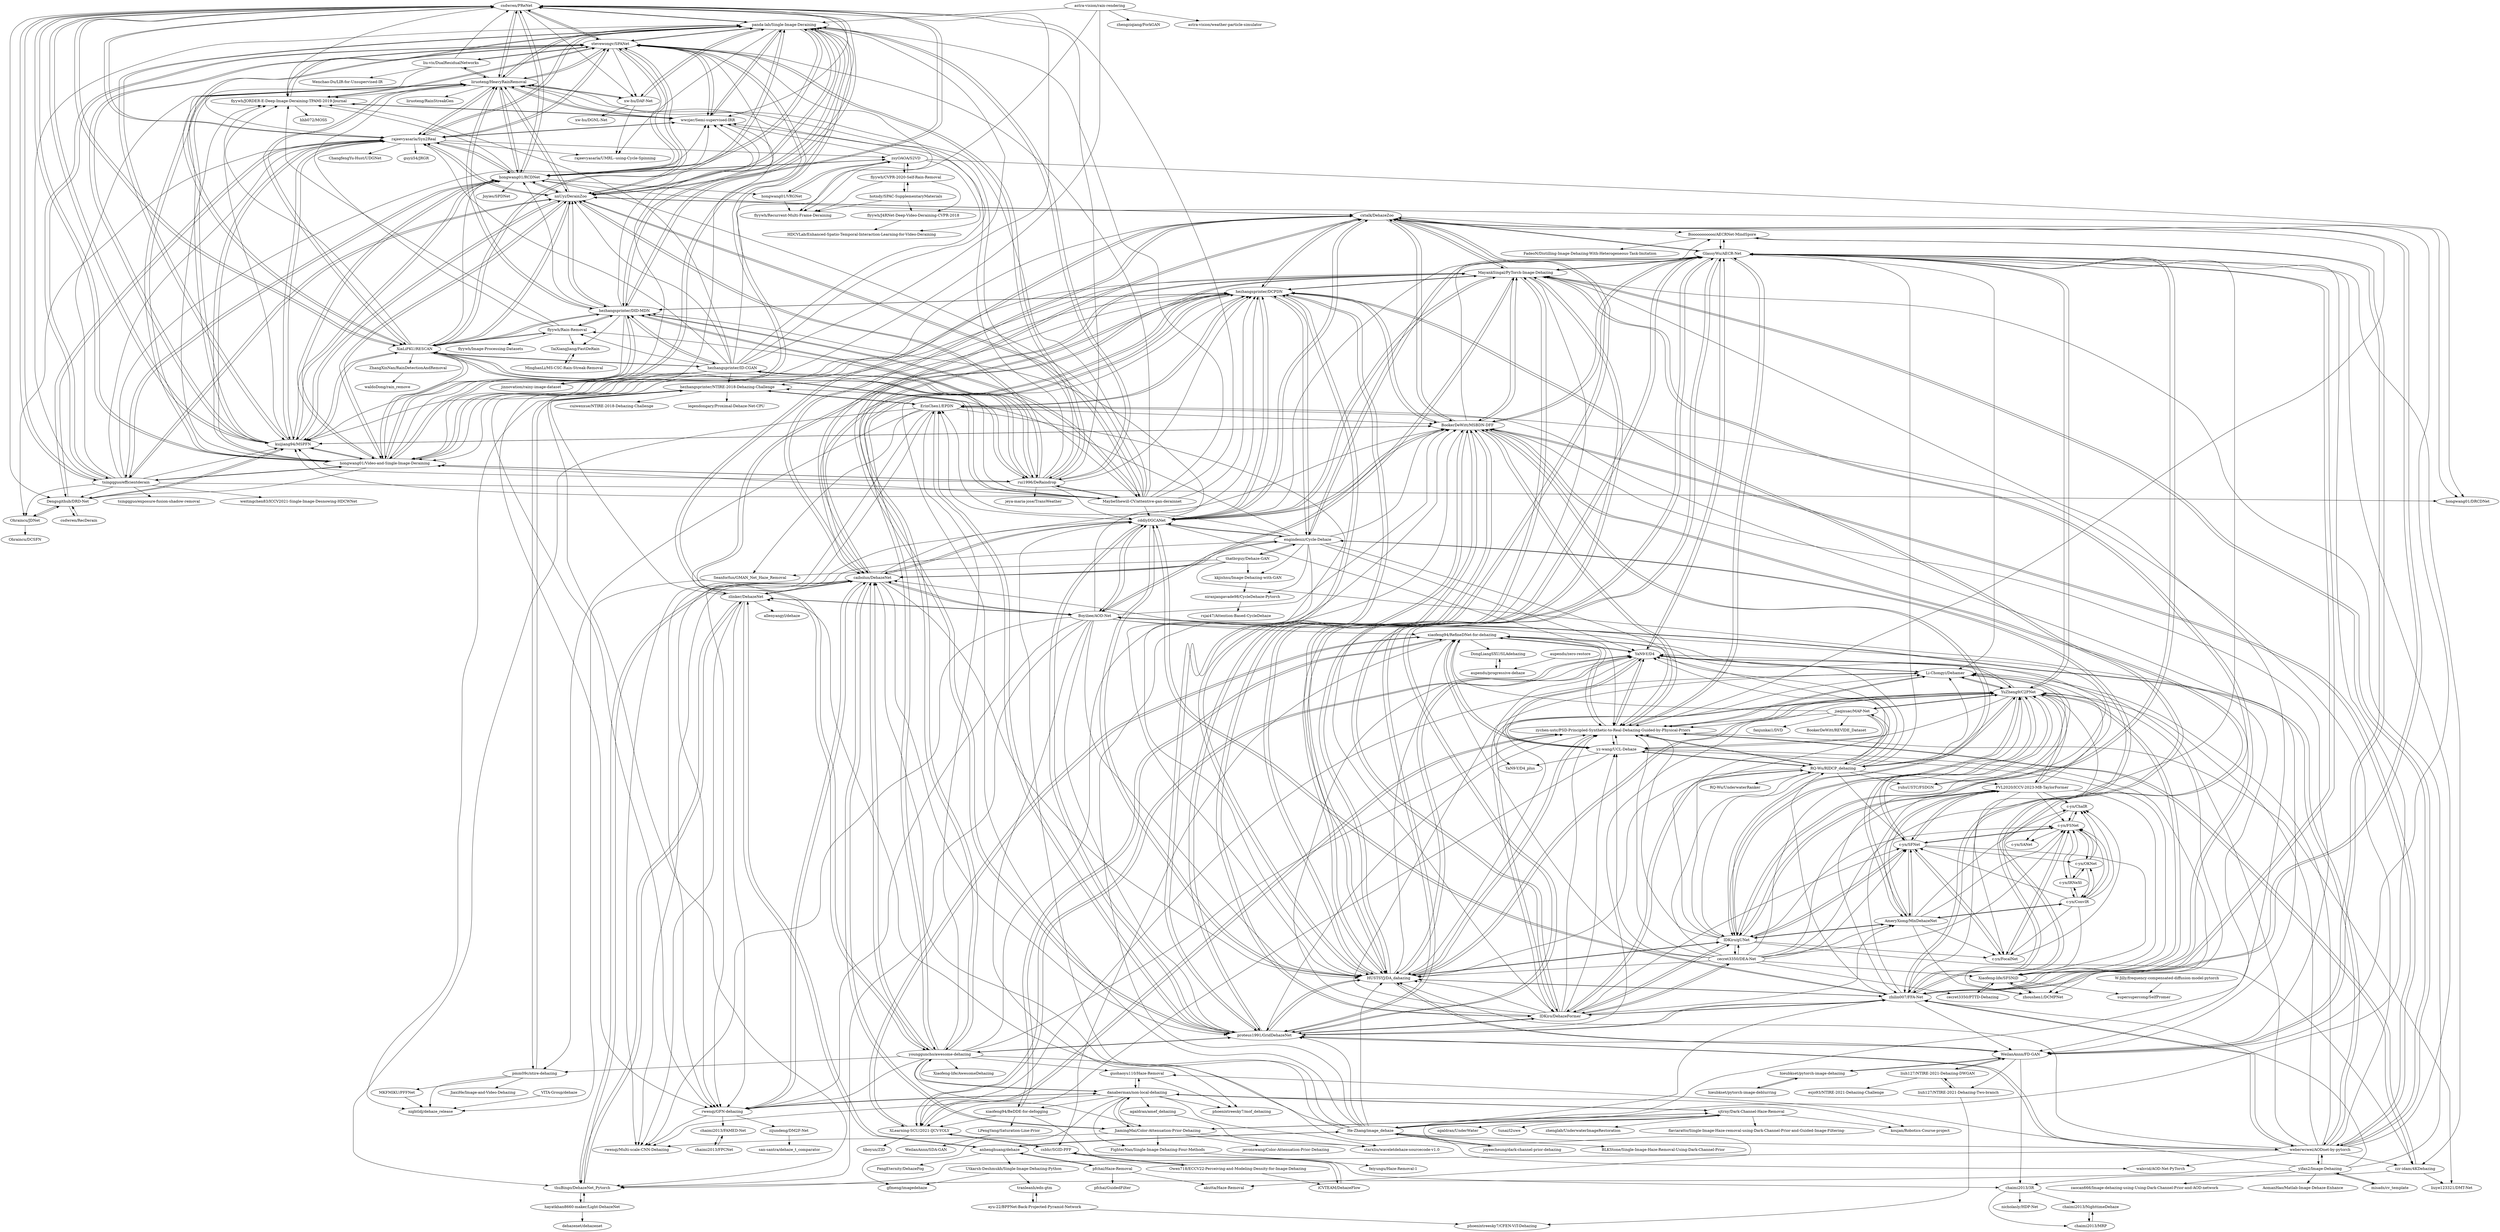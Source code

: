 digraph G {
"csdwren/PReNet" -> "panda-lab/Single-Image-Deraining"
"csdwren/PReNet" -> "stevewongv/SPANet"
"csdwren/PReNet" -> "XiaLiPKU/RESCAN"
"csdwren/PReNet" -> "nnUyi/DerainZoo"
"csdwren/PReNet" -> "hongwang01/Video-and-Single-Image-Deraining"
"csdwren/PReNet" -> "kuijiang94/MSPFN"
"csdwren/PReNet" -> "hongwang01/RCDNet"
"csdwren/PReNet" -> "rajeevyasarla/Syn2Real"
"csdwren/PReNet" -> "wwzjer/Semi-supervised-IRR"
"csdwren/PReNet" -> "liruoteng/HeavyRainRemoval"
"csdwren/PReNet" -> "hezhangsprinter/DID-MDN"
"csdwren/PReNet" -> "Dengsgithub/DRD-Net"
"csdwren/PReNet" -> "flyywh/JORDER-E-Deep-Image-Deraining-TPAMI-2019-Journal"
"csdwren/PReNet" -> "tsingqguo/efficientderain"
"csdwren/PReNet" -> "xw-hu/DAF-Net"
"rui1996/DeRaindrop" -> "MaybeShewill-CV/attentive-gan-derainnet"
"rui1996/DeRaindrop" -> "hezhangsprinter/DID-MDN"
"rui1996/DeRaindrop" -> "panda-lab/Single-Image-Deraining"
"rui1996/DeRaindrop" -> "stevewongv/SPANet"
"rui1996/DeRaindrop" -> "nnUyi/DerainZoo"
"rui1996/DeRaindrop" -> "hongwang01/Video-and-Single-Image-Deraining"
"rui1996/DeRaindrop" -> "liruoteng/HeavyRainRemoval"
"rui1996/DeRaindrop" -> "XiaLiPKU/RESCAN"
"rui1996/DeRaindrop" -> "csdwren/PReNet"
"rui1996/DeRaindrop" -> "hezhangsprinter/ID-CGAN"
"rui1996/DeRaindrop" -> "wwzjer/Semi-supervised-IRR"
"rui1996/DeRaindrop" -> "hezhangsprinter/DCPDN"
"rui1996/DeRaindrop" -> "jeya-maria-jose/TransWeather" ["e"=1]
"rui1996/DeRaindrop" -> "cddlyf/GCANet"
"rui1996/DeRaindrop" -> "kuijiang94/MSPFN"
"weberwcwei/AODnet-by-pytorch" -> "MayankSingal/PyTorch-Image-Dehazing"
"weberwcwei/AODnet-by-pytorch" -> "BookerDeWitt/MSBDN-DFF"
"weberwcwei/AODnet-by-pytorch" -> "proteus1991/GridDehazeNet"
"weberwcwei/AODnet-by-pytorch" -> "Boyiliee/AOD-Net"
"weberwcwei/AODnet-by-pytorch" -> "zhilin007/FFA-Net"
"weberwcwei/AODnet-by-pytorch" -> "walsvid/AOD-Net-PyTorch"
"weberwcwei/AODnet-by-pytorch" -> "zzr-idam/4KDehazing"
"weberwcwei/AODnet-by-pytorch" -> "GlassyWu/AECR-Net"
"weberwcwei/AODnet-by-pytorch" -> "Li-Chongyi/Dehamer"
"weberwcwei/AODnet-by-pytorch" -> "yifan2/Image-Dehazing"
"weberwcwei/AODnet-by-pytorch" -> "YaN9-Y/D4"
"weberwcwei/AODnet-by-pytorch" -> "thuBingo/DehazeNet_Pytorch"
"weberwcwei/AODnet-by-pytorch" -> "HUSTSYJ/DA_dahazing"
"weberwcwei/AODnet-by-pytorch" -> "ErinChen1/EPDN"
"weberwcwei/AODnet-by-pytorch" -> "YuZheng9/C2PNet"
"XiaLiPKU/RESCAN" -> "hezhangsprinter/DID-MDN"
"XiaLiPKU/RESCAN" -> "csdwren/PReNet"
"XiaLiPKU/RESCAN" -> "stevewongv/SPANet"
"XiaLiPKU/RESCAN" -> "nnUyi/DerainZoo"
"XiaLiPKU/RESCAN" -> "panda-lab/Single-Image-Deraining"
"XiaLiPKU/RESCAN" -> "kuijiang94/MSPFN"
"XiaLiPKU/RESCAN" -> "hongwang01/Video-and-Single-Image-Deraining"
"XiaLiPKU/RESCAN" -> "liruoteng/HeavyRainRemoval"
"XiaLiPKU/RESCAN" -> "flyywh/Rain-Removal"
"XiaLiPKU/RESCAN" -> "rui1996/DeRaindrop"
"XiaLiPKU/RESCAN" -> "hezhangsprinter/ID-CGAN"
"XiaLiPKU/RESCAN" -> "hongwang01/RCDNet"
"XiaLiPKU/RESCAN" -> "ZhangXinNan/RainDetectionAndRemoval"
"XiaLiPKU/RESCAN" -> "flyywh/JORDER-E-Deep-Image-Deraining-TPAMI-2019-Journal"
"XiaLiPKU/RESCAN" -> "MaybeShewill-CV/attentive-gan-derainnet"
"sjtrny/Dark-Channel-Haze-Removal" -> "danaberman/non-local-dehazing"
"sjtrny/Dark-Channel-Haze-Removal" -> "He-Zhang/image_dehaze"
"sjtrny/Dark-Channel-Haze-Removal" -> "JiamingMai/Color-Attenuation-Prior-Dehazing"
"sjtrny/Dark-Channel-Haze-Removal" -> "zhenglab/UnderwaterImageRestoration" ["e"=1]
"sjtrny/Dark-Channel-Haze-Removal" -> "flaviaratto/Single-Image-Haze-removal-using-Dark-Channel-Prior-and-Guided-Image-Filtering-"
"sjtrny/Dark-Channel-Haze-Removal" -> "akutta/Haze-Removal"
"sjtrny/Dark-Channel-Haze-Removal" -> "agaldran/UnderWater" ["e"=1]
"sjtrny/Dark-Channel-Haze-Removal" -> "koujan/Robotics-Course-project"
"sjtrny/Dark-Channel-Haze-Removal" -> "tunai/l2uwe" ["e"=1]
"MayankSingal/PyTorch-Image-Dehazing" -> "Boyiliee/AOD-Net"
"MayankSingal/PyTorch-Image-Dehazing" -> "weberwcwei/AODnet-by-pytorch"
"MayankSingal/PyTorch-Image-Dehazing" -> "zhilin007/FFA-Net"
"MayankSingal/PyTorch-Image-Dehazing" -> "proteus1991/GridDehazeNet"
"MayankSingal/PyTorch-Image-Dehazing" -> "cddlyf/GCANet"
"MayankSingal/PyTorch-Image-Dehazing" -> "hezhangsprinter/DCPDN"
"MayankSingal/PyTorch-Image-Dehazing" -> "BookerDeWitt/MSBDN-DFF"
"MayankSingal/PyTorch-Image-Dehazing" -> "cxtalk/DehazeZoo"
"MayankSingal/PyTorch-Image-Dehazing" -> "HUSTSYJ/DA_dahazing"
"MayankSingal/PyTorch-Image-Dehazing" -> "GlassyWu/AECR-Net"
"MayankSingal/PyTorch-Image-Dehazing" -> "caibolun/DehazeNet"
"MayankSingal/PyTorch-Image-Dehazing" -> "youngguncho/awesome-dehazing"
"MayankSingal/PyTorch-Image-Dehazing" -> "rwenqi/GFN-dehazing"
"MayankSingal/PyTorch-Image-Dehazing" -> "thuBingo/DehazeNet_Pytorch"
"MayankSingal/PyTorch-Image-Dehazing" -> "IDKiro/DehazeFormer"
"Boyiliee/AOD-Net" -> "MayankSingal/PyTorch-Image-Dehazing"
"Boyiliee/AOD-Net" -> "weberwcwei/AODnet-by-pytorch"
"Boyiliee/AOD-Net" -> "caibolun/DehazeNet"
"Boyiliee/AOD-Net" -> "BookerDeWitt/MSBDN-DFF"
"Boyiliee/AOD-Net" -> "cddlyf/GCANet"
"Boyiliee/AOD-Net" -> "walsvid/AOD-Net-PyTorch"
"Boyiliee/AOD-Net" -> "proteus1991/GridDehazeNet"
"Boyiliee/AOD-Net" -> "thuBingo/DehazeNet_Pytorch"
"Boyiliee/AOD-Net" -> "zlinker/DehazeNet"
"Boyiliee/AOD-Net" -> "hezhangsprinter/DCPDN"
"Boyiliee/AOD-Net" -> "rwenqi/GFN-dehazing"
"Boyiliee/AOD-Net" -> "zhilin007/FFA-Net"
"Boyiliee/AOD-Net" -> "rwenqi/Multi-scale-CNN-Dehazing"
"Boyiliee/AOD-Net" -> "xiaofeng94/RefineDNet-for-dehazing"
"Boyiliee/AOD-Net" -> "HUSTSYJ/DA_dahazing"
"youngguncho/awesome-dehazing" -> "cxtalk/DehazeZoo"
"youngguncho/awesome-dehazing" -> "proteus1991/GridDehazeNet"
"youngguncho/awesome-dehazing" -> "hezhangsprinter/DCPDN"
"youngguncho/awesome-dehazing" -> "danaberman/non-local-dehazing"
"youngguncho/awesome-dehazing" -> "BookerDeWitt/MSBDN-DFF"
"youngguncho/awesome-dehazing" -> "MayankSingal/PyTorch-Image-Dehazing"
"youngguncho/awesome-dehazing" -> "guohaoyu110/Haze-Removal"
"youngguncho/awesome-dehazing" -> "JiamingMai/Color-Attenuation-Prior-Dehazing"
"youngguncho/awesome-dehazing" -> "caibolun/DehazeNet"
"youngguncho/awesome-dehazing" -> "zychen-ustc/PSD-Principled-Synthetic-to-Real-Dehazing-Guided-by-Physical-Priors"
"youngguncho/awesome-dehazing" -> "pmm09c/ntire-dehazing"
"youngguncho/awesome-dehazing" -> "phoenixtreesky7/mof_dehazing"
"youngguncho/awesome-dehazing" -> "ErinChen1/EPDN"
"youngguncho/awesome-dehazing" -> "Xiaofeng-life/AwesomeDehazing" ["e"=1]
"youngguncho/awesome-dehazing" -> "rwenqi/GFN-dehazing"
"pmm09c/ntire-dehazing" -> "nightldj/dehaze_release"
"pmm09c/ntire-dehazing" -> "MKFMIKU/PFFNet"
"pmm09c/ntire-dehazing" -> "hezhangsprinter/NTIRE-2018-Dehazing-Challenge"
"pmm09c/ntire-dehazing" -> "JiaxiHe/Image-and-Video-Dehazing"
"engindeniz/Cycle-Dehaze" -> "hezhangsprinter/DCPDN"
"engindeniz/Cycle-Dehaze" -> "hezhangsprinter/NTIRE-2018-Dehazing-Challenge"
"engindeniz/Cycle-Dehaze" -> "GlassyWu/AECR-Net"
"engindeniz/Cycle-Dehaze" -> "HUSTSYJ/DA_dahazing"
"engindeniz/Cycle-Dehaze" -> "niranjangavade98/CycleDehaze-Pytorch"
"engindeniz/Cycle-Dehaze" -> "BookerDeWitt/MSBDN-DFF"
"engindeniz/Cycle-Dehaze" -> "YaN9-Y/D4"
"engindeniz/Cycle-Dehaze" -> "zychen-ustc/PSD-Principled-Synthetic-to-Real-Dehazing-Guided-by-Physical-Priors"
"engindeniz/Cycle-Dehaze" -> "thatbrguy/Dehaze-GAN"
"engindeniz/Cycle-Dehaze" -> "ErinChen1/EPDN"
"engindeniz/Cycle-Dehaze" -> "cddlyf/GCANet"
"engindeniz/Cycle-Dehaze" -> "kkjishnu/Image-Dehazing-with-GAN"
"engindeniz/Cycle-Dehaze" -> "caibolun/DehazeNet"
"engindeniz/Cycle-Dehaze" -> "zhilin007/FFA-Net"
"engindeniz/Cycle-Dehaze" -> "rwenqi/GFN-dehazing"
"nnUyi/DerainZoo" -> "hongwang01/Video-and-Single-Image-Deraining"
"nnUyi/DerainZoo" -> "panda-lab/Single-Image-Deraining"
"nnUyi/DerainZoo" -> "csdwren/PReNet"
"nnUyi/DerainZoo" -> "cxtalk/DehazeZoo"
"nnUyi/DerainZoo" -> "kuijiang94/MSPFN"
"nnUyi/DerainZoo" -> "stevewongv/SPANet"
"nnUyi/DerainZoo" -> "hezhangsprinter/DID-MDN"
"nnUyi/DerainZoo" -> "XiaLiPKU/RESCAN"
"nnUyi/DerainZoo" -> "liruoteng/HeavyRainRemoval"
"nnUyi/DerainZoo" -> "hongwang01/RCDNet"
"nnUyi/DerainZoo" -> "rui1996/DeRaindrop"
"nnUyi/DerainZoo" -> "tsingqguo/efficientderain"
"nnUyi/DerainZoo" -> "rajeevyasarla/Syn2Real"
"nnUyi/DerainZoo" -> "MaybeShewill-CV/attentive-gan-derainnet"
"nnUyi/DerainZoo" -> "wwzjer/Semi-supervised-IRR"
"proteus1991/GridDehazeNet" -> "BookerDeWitt/MSBDN-DFF"
"proteus1991/GridDehazeNet" -> "HUSTSYJ/DA_dahazing"
"proteus1991/GridDehazeNet" -> "zhilin007/FFA-Net"
"proteus1991/GridDehazeNet" -> "cddlyf/GCANet"
"proteus1991/GridDehazeNet" -> "MayankSingal/PyTorch-Image-Dehazing"
"proteus1991/GridDehazeNet" -> "weberwcwei/AODnet-by-pytorch"
"proteus1991/GridDehazeNet" -> "ErinChen1/EPDN"
"proteus1991/GridDehazeNet" -> "GlassyWu/AECR-Net"
"proteus1991/GridDehazeNet" -> "hezhangsprinter/DCPDN"
"proteus1991/GridDehazeNet" -> "WeilanAnnn/FD-GAN"
"proteus1991/GridDehazeNet" -> "cxtalk/DehazeZoo"
"proteus1991/GridDehazeNet" -> "zychen-ustc/PSD-Principled-Synthetic-to-Real-Dehazing-Guided-by-Physical-Priors"
"proteus1991/GridDehazeNet" -> "youngguncho/awesome-dehazing"
"proteus1991/GridDehazeNet" -> "IDKiro/DehazeFormer"
"proteus1991/GridDehazeNet" -> "YuZheng9/C2PNet"
"cddlyf/GCANet" -> "zhilin007/FFA-Net"
"cddlyf/GCANet" -> "proteus1991/GridDehazeNet"
"cddlyf/GCANet" -> "MayankSingal/PyTorch-Image-Dehazing"
"cddlyf/GCANet" -> "BookerDeWitt/MSBDN-DFF"
"cddlyf/GCANet" -> "hezhangsprinter/DCPDN"
"cddlyf/GCANet" -> "HUSTSYJ/DA_dahazing"
"cddlyf/GCANet" -> "caibolun/DehazeNet"
"cddlyf/GCANet" -> "GlassyWu/AECR-Net"
"cddlyf/GCANet" -> "ErinChen1/EPDN"
"cddlyf/GCANet" -> "engindeniz/Cycle-Dehaze"
"cddlyf/GCANet" -> "cxtalk/DehazeZoo"
"cddlyf/GCANet" -> "zychen-ustc/PSD-Principled-Synthetic-to-Real-Dehazing-Guided-by-Physical-Priors"
"cddlyf/GCANet" -> "rwenqi/GFN-dehazing"
"cddlyf/GCANet" -> "hezhangsprinter/DID-MDN"
"cddlyf/GCANet" -> "Boyiliee/AOD-Net"
"hezhangsprinter/NTIRE-2018-Dehazing-Challenge" -> "nightldj/dehaze_release"
"hezhangsprinter/NTIRE-2018-Dehazing-Challenge" -> "cuiwenxue/NTIRE-2018-Dehazing-Challenge"
"hezhangsprinter/NTIRE-2018-Dehazing-Challenge" -> "ErinChen1/EPDN"
"hezhangsprinter/NTIRE-2018-Dehazing-Challenge" -> "pmm09c/ntire-dehazing"
"hezhangsprinter/NTIRE-2018-Dehazing-Challenge" -> "legendongary/Proximal-Dehaze-Net-CPU"
"MKFMIKU/PFFNet" -> "nightldj/dehaze_release"
"rwenqi/GFN-dehazing" -> "rwenqi/Multi-scale-CNN-Dehazing"
"rwenqi/GFN-dehazing" -> "chaimi2013/FAMED-Net"
"rwenqi/GFN-dehazing" -> "zijundeng/DM2F-Net"
"rwenqi/GFN-dehazing" -> "danaberman/non-local-dehazing"
"rwenqi/GFN-dehazing" -> "caibolun/DehazeNet"
"hezhangsprinter/DID-MDN" -> "XiaLiPKU/RESCAN"
"hezhangsprinter/DID-MDN" -> "hezhangsprinter/ID-CGAN"
"hezhangsprinter/DID-MDN" -> "panda-lab/Single-Image-Deraining"
"hezhangsprinter/DID-MDN" -> "flyywh/Rain-Removal"
"hezhangsprinter/DID-MDN" -> "rui1996/DeRaindrop"
"hezhangsprinter/DID-MDN" -> "nnUyi/DerainZoo"
"hezhangsprinter/DID-MDN" -> "hongwang01/Video-and-Single-Image-Deraining"
"hezhangsprinter/DID-MDN" -> "hezhangsprinter/DCPDN"
"hezhangsprinter/DID-MDN" -> "csdwren/PReNet"
"hezhangsprinter/DID-MDN" -> "liruoteng/HeavyRainRemoval"
"hezhangsprinter/DID-MDN" -> "MaybeShewill-CV/attentive-gan-derainnet"
"hezhangsprinter/DID-MDN" -> "stevewongv/SPANet"
"hezhangsprinter/DID-MDN" -> "hongwang01/RCDNet"
"hezhangsprinter/DID-MDN" -> "TaiXiangJiang/FastDeRain"
"hezhangsprinter/DID-MDN" -> "kuijiang94/MSPFN"
"hezhangsprinter/DCPDN" -> "MayankSingal/PyTorch-Image-Dehazing"
"hezhangsprinter/DCPDN" -> "cddlyf/GCANet"
"hezhangsprinter/DCPDN" -> "caibolun/DehazeNet"
"hezhangsprinter/DCPDN" -> "zhilin007/FFA-Net"
"hezhangsprinter/DCPDN" -> "engindeniz/Cycle-Dehaze"
"hezhangsprinter/DCPDN" -> "proteus1991/GridDehazeNet"
"hezhangsprinter/DCPDN" -> "zlinker/DehazeNet"
"hezhangsprinter/DCPDN" -> "hezhangsprinter/DID-MDN"
"hezhangsprinter/DCPDN" -> "BookerDeWitt/MSBDN-DFF"
"hezhangsprinter/DCPDN" -> "ErinChen1/EPDN"
"hezhangsprinter/DCPDN" -> "hezhangsprinter/NTIRE-2018-Dehazing-Challenge"
"hezhangsprinter/DCPDN" -> "HUSTSYJ/DA_dahazing"
"hezhangsprinter/DCPDN" -> "cxtalk/DehazeZoo"
"hezhangsprinter/DCPDN" -> "youngguncho/awesome-dehazing"
"hezhangsprinter/DCPDN" -> "rwenqi/GFN-dehazing"
"panda-lab/Single-Image-Deraining" -> "wwzjer/Semi-supervised-IRR"
"panda-lab/Single-Image-Deraining" -> "csdwren/PReNet"
"panda-lab/Single-Image-Deraining" -> "hongwang01/Video-and-Single-Image-Deraining"
"panda-lab/Single-Image-Deraining" -> "stevewongv/SPANet"
"panda-lab/Single-Image-Deraining" -> "nnUyi/DerainZoo"
"panda-lab/Single-Image-Deraining" -> "liruoteng/HeavyRainRemoval"
"panda-lab/Single-Image-Deraining" -> "flyywh/JORDER-E-Deep-Image-Deraining-TPAMI-2019-Journal"
"panda-lab/Single-Image-Deraining" -> "kuijiang94/MSPFN"
"panda-lab/Single-Image-Deraining" -> "hezhangsprinter/DID-MDN"
"panda-lab/Single-Image-Deraining" -> "xw-hu/DAF-Net"
"panda-lab/Single-Image-Deraining" -> "rajeevyasarla/Syn2Real"
"panda-lab/Single-Image-Deraining" -> "hongwang01/RCDNet"
"panda-lab/Single-Image-Deraining" -> "XiaLiPKU/RESCAN"
"panda-lab/Single-Image-Deraining" -> "rajeevyasarla/UMRL--using-Cycle-Spinning"
"panda-lab/Single-Image-Deraining" -> "rui1996/DeRaindrop"
"liruoteng/HeavyRainRemoval" -> "stevewongv/SPANet"
"liruoteng/HeavyRainRemoval" -> "panda-lab/Single-Image-Deraining"
"liruoteng/HeavyRainRemoval" -> "wwzjer/Semi-supervised-IRR"
"liruoteng/HeavyRainRemoval" -> "rajeevyasarla/Syn2Real"
"liruoteng/HeavyRainRemoval" -> "xw-hu/DAF-Net"
"liruoteng/HeavyRainRemoval" -> "flyywh/JORDER-E-Deep-Image-Deraining-TPAMI-2019-Journal"
"liruoteng/HeavyRainRemoval" -> "liruoteng/RainStreakGen"
"liruoteng/HeavyRainRemoval" -> "hongwang01/RCDNet"
"liruoteng/HeavyRainRemoval" -> "csdwren/PReNet"
"liruoteng/HeavyRainRemoval" -> "nnUyi/DerainZoo"
"liruoteng/HeavyRainRemoval" -> "hongwang01/Video-and-Single-Image-Deraining"
"liruoteng/HeavyRainRemoval" -> "kuijiang94/MSPFN"
"liruoteng/HeavyRainRemoval" -> "liu-vis/DualResidualNetworks"
"liruoteng/HeavyRainRemoval" -> "XiaLiPKU/RESCAN"
"liruoteng/HeavyRainRemoval" -> "hezhangsprinter/DID-MDN"
"stevewongv/SPANet" -> "liruoteng/HeavyRainRemoval"
"stevewongv/SPANet" -> "panda-lab/Single-Image-Deraining"
"stevewongv/SPANet" -> "csdwren/PReNet"
"stevewongv/SPANet" -> "rajeevyasarla/Syn2Real"
"stevewongv/SPANet" -> "XiaLiPKU/RESCAN"
"stevewongv/SPANet" -> "wwzjer/Semi-supervised-IRR"
"stevewongv/SPANet" -> "flyywh/JORDER-E-Deep-Image-Deraining-TPAMI-2019-Journal"
"stevewongv/SPANet" -> "hongwang01/Video-and-Single-Image-Deraining"
"stevewongv/SPANet" -> "nnUyi/DerainZoo"
"stevewongv/SPANet" -> "xw-hu/DAF-Net"
"stevewongv/SPANet" -> "kuijiang94/MSPFN"
"stevewongv/SPANet" -> "rui1996/DeRaindrop"
"stevewongv/SPANet" -> "tsingqguo/efficientderain"
"stevewongv/SPANet" -> "hongwang01/RCDNet"
"stevewongv/SPANet" -> "liu-vis/DualResidualNetworks"
"xw-hu/DAF-Net" -> "xw-hu/DGNL-Net"
"xw-hu/DAF-Net" -> "liruoteng/HeavyRainRemoval"
"xw-hu/DAF-Net" -> "rajeevyasarla/UMRL--using-Cycle-Spinning"
"xw-hu/DAF-Net" -> "panda-lab/Single-Image-Deraining"
"liu-vis/DualResidualNetworks" -> "liruoteng/HeavyRainRemoval"
"liu-vis/DualResidualNetworks" -> "stevewongv/SPANet"
"liu-vis/DualResidualNetworks" -> "csdwren/PReNet"
"liu-vis/DualResidualNetworks" -> "rajeevyasarla/Syn2Real"
"liu-vis/DualResidualNetworks" -> "Wenchao-Du/LIR-for-Unsupervised-IR" ["e"=1]
"flyywh/Rain-Removal" -> "hezhangsprinter/DID-MDN"
"flyywh/Rain-Removal" -> "TaiXiangJiang/FastDeRain"
"flyywh/Rain-Removal" -> "flyywh/Image-Processing-Datasets"
"flyywh/Rain-Removal" -> "XiaLiPKU/RESCAN"
"flyywh/Rain-Removal" -> "liruoteng/HeavyRainRemoval"
"flyywh/Rain-Removal" -> "flyywh/JORDER-E-Deep-Image-Deraining-TPAMI-2019-Journal"
"Seanforfun/GMAN_Net_Haze_Removal" -> "nightldj/dehaze_release"
"guohaoyu110/Haze-Removal" -> "danaberman/non-local-dehazing"
"guohaoyu110/Haze-Removal" -> "phoenixtreesky7/mof_dehazing"
"zijundeng/DM2F-Net" -> "san-santra/dehaze_t_comparator"
"MaybeShewill-CV/attentive-gan-derainnet" -> "rui1996/DeRaindrop"
"MaybeShewill-CV/attentive-gan-derainnet" -> "hezhangsprinter/DID-MDN"
"MaybeShewill-CV/attentive-gan-derainnet" -> "hongwang01/Video-and-Single-Image-Deraining"
"MaybeShewill-CV/attentive-gan-derainnet" -> "nnUyi/DerainZoo"
"MaybeShewill-CV/attentive-gan-derainnet" -> "XiaLiPKU/RESCAN"
"MaybeShewill-CV/attentive-gan-derainnet" -> "liruoteng/HeavyRainRemoval"
"MaybeShewill-CV/attentive-gan-derainnet" -> "panda-lab/Single-Image-Deraining"
"MaybeShewill-CV/attentive-gan-derainnet" -> "csdwren/PReNet"
"MaybeShewill-CV/attentive-gan-derainnet" -> "stevewongv/SPANet"
"MaybeShewill-CV/attentive-gan-derainnet" -> "flyywh/Rain-Removal"
"MaybeShewill-CV/attentive-gan-derainnet" -> "kuijiang94/MSPFN"
"MaybeShewill-CV/attentive-gan-derainnet" -> "cddlyf/GCANet"
"MaybeShewill-CV/attentive-gan-derainnet" -> "hezhangsprinter/ID-CGAN"
"MaybeShewill-CV/attentive-gan-derainnet" -> "hezhangsprinter/DCPDN"
"MaybeShewill-CV/attentive-gan-derainnet" -> "hongwang01/RCDNet"
"thatbrguy/Dehaze-GAN" -> "engindeniz/Cycle-Dehaze"
"thatbrguy/Dehaze-GAN" -> "WeilanAnnn/FD-GAN"
"thatbrguy/Dehaze-GAN" -> "Seanforfun/GMAN_Net_Haze_Removal"
"thatbrguy/Dehaze-GAN" -> "kkjishnu/Image-Dehazing-with-GAN"
"thatbrguy/Dehaze-GAN" -> "caibolun/DehazeNet"
"kkjishnu/Image-Dehazing-with-GAN" -> "niranjangavade98/CycleDehaze-Pytorch"
"xiaofeng94/BeDDE-for-defogging" -> "xiaofeng94/RefineDNet-for-dehazing"
"xiaofeng94/BeDDE-for-defogging" -> "XLearning-SCU/2021-IJCV-YOLY"
"xiaofeng94/BeDDE-for-defogging" -> "LPengYang/Saturation-Line-Prior"
"xiaofeng94/BeDDE-for-defogging" -> "chaimi2013/3R"
"chaimi2013/FAMED-Net" -> "chaimi2013/FPCNet"
"VITA-Group/dehaze" -> "nightldj/dehaze_release"
"ErinChen1/EPDN" -> "hezhangsprinter/NTIRE-2018-Dehazing-Challenge"
"ErinChen1/EPDN" -> "proteus1991/GridDehazeNet"
"ErinChen1/EPDN" -> "hezhangsprinter/DCPDN"
"ErinChen1/EPDN" -> "Seanforfun/GMAN_Net_Haze_Removal"
"ErinChen1/EPDN" -> "thuBingo/DehazeNet_Pytorch"
"ErinChen1/EPDN" -> "pmm09c/ntire-dehazing"
"ErinChen1/EPDN" -> "rwenqi/GFN-dehazing"
"ErinChen1/EPDN" -> "WeilanAnnn/FD-GAN"
"ErinChen1/EPDN" -> "rwenqi/Multi-scale-CNN-Dehazing"
"ErinChen1/EPDN" -> "BookerDeWitt/MSBDN-DFF"
"ErinChen1/EPDN" -> "HUSTSYJ/DA_dahazing"
"flyywh/JORDER-E-Deep-Image-Deraining-TPAMI-2019-Journal" -> "panda-lab/Single-Image-Deraining"
"flyywh/JORDER-E-Deep-Image-Deraining-TPAMI-2019-Journal" -> "wwzjer/Semi-supervised-IRR"
"flyywh/JORDER-E-Deep-Image-Deraining-TPAMI-2019-Journal" -> "hhb072/MOSS" ["e"=1]
"flyywh/JORDER-E-Deep-Image-Deraining-TPAMI-2019-Journal" -> "stevewongv/SPANet"
"MinghanLi/MS-CSC-Rain-Streak-Removal" -> "TaiXiangJiang/FastDeRain"
"TaiXiangJiang/FastDeRain" -> "MinghanLi/MS-CSC-Rain-Streak-Removal"
"wwzjer/Semi-supervised-IRR" -> "panda-lab/Single-Image-Deraining"
"wwzjer/Semi-supervised-IRR" -> "rajeevyasarla/Syn2Real"
"wwzjer/Semi-supervised-IRR" -> "flyywh/JORDER-E-Deep-Image-Deraining-TPAMI-2019-Journal"
"wwzjer/Semi-supervised-IRR" -> "liruoteng/HeavyRainRemoval"
"wwzjer/Semi-supervised-IRR" -> "stevewongv/SPANet"
"wwzjer/Semi-supervised-IRR" -> "jinnovation/rainy-image-dataset"
"ZhangXinNan/RainDetectionAndRemoval" -> "waldoDong/rain_remove"
"hotndy/SPAC-SupplementaryMaterials" -> "flyywh/J4RNet-Deep-Video-Deraining-CVPR-2018"
"hotndy/SPAC-SupplementaryMaterials" -> "flyywh/Recurrent-Multi-Frame-Deraining"
"hotndy/SPAC-SupplementaryMaterials" -> "flyywh/CVPR-2020-Self-Rain-Removal"
"chaimi2013/NighttimeDehaze" -> "chaimi2013/MRP"
"flyywh/J4RNet-Deep-Video-Deraining-CVPR-2018" -> "HDCVLab/Enhanced-Spatio-Temporal-Interaction-Learning-for-Video-Deraining"
"chaimi2013/FPCNet" -> "chaimi2013/FAMED-Net"
"chaimi2013/MRP" -> "chaimi2013/NighttimeDehaze"
"zhilin007/FFA-Net" -> "BookerDeWitt/MSBDN-DFF"
"zhilin007/FFA-Net" -> "GlassyWu/AECR-Net"
"zhilin007/FFA-Net" -> "cddlyf/GCANet"
"zhilin007/FFA-Net" -> "HUSTSYJ/DA_dahazing"
"zhilin007/FFA-Net" -> "proteus1991/GridDehazeNet"
"zhilin007/FFA-Net" -> "MayankSingal/PyTorch-Image-Dehazing"
"zhilin007/FFA-Net" -> "hezhangsprinter/DCPDN"
"zhilin007/FFA-Net" -> "weberwcwei/AODnet-by-pytorch"
"zhilin007/FFA-Net" -> "IDKiro/DehazeFormer"
"zhilin007/FFA-Net" -> "cxtalk/DehazeZoo"
"zhilin007/FFA-Net" -> "YuZheng9/C2PNet"
"zhilin007/FFA-Net" -> "engindeniz/Cycle-Dehaze"
"zhilin007/FFA-Net" -> "RQ-Wu/RIDCP_dehazing"
"zhilin007/FFA-Net" -> "WeilanAnnn/FD-GAN"
"zhilin007/FFA-Net" -> "caibolun/DehazeNet"
"BookerDeWitt/MSBDN-DFF" -> "HUSTSYJ/DA_dahazing"
"BookerDeWitt/MSBDN-DFF" -> "proteus1991/GridDehazeNet"
"BookerDeWitt/MSBDN-DFF" -> "GlassyWu/AECR-Net"
"BookerDeWitt/MSBDN-DFF" -> "zhilin007/FFA-Net"
"BookerDeWitt/MSBDN-DFF" -> "zychen-ustc/PSD-Principled-Synthetic-to-Real-Dehazing-Guided-by-Physical-Priors"
"BookerDeWitt/MSBDN-DFF" -> "cxtalk/DehazeZoo"
"BookerDeWitt/MSBDN-DFF" -> "cddlyf/GCANet"
"BookerDeWitt/MSBDN-DFF" -> "weberwcwei/AODnet-by-pytorch"
"BookerDeWitt/MSBDN-DFF" -> "MayankSingal/PyTorch-Image-Dehazing"
"BookerDeWitt/MSBDN-DFF" -> "WeilanAnnn/FD-GAN"
"BookerDeWitt/MSBDN-DFF" -> "hezhangsprinter/DCPDN"
"BookerDeWitt/MSBDN-DFF" -> "kuijiang94/MSPFN"
"BookerDeWitt/MSBDN-DFF" -> "IDKiro/DehazeFormer"
"BookerDeWitt/MSBDN-DFF" -> "IDKiro/gUNet"
"BookerDeWitt/MSBDN-DFF" -> "Booooooooooo/AECRNet-MindSpore"
"thuBingo/DehazeNet_Pytorch" -> "hayatkhan8660-maker/Light-DehazeNet"
"thuBingo/DehazeNet_Pytorch" -> "zlinker/DehazeNet"
"thuBingo/DehazeNet_Pytorch" -> "caibolun/DehazeNet"
"HUSTSYJ/DA_dahazing" -> "BookerDeWitt/MSBDN-DFF"
"HUSTSYJ/DA_dahazing" -> "zychen-ustc/PSD-Principled-Synthetic-to-Real-Dehazing-Guided-by-Physical-Priors"
"HUSTSYJ/DA_dahazing" -> "GlassyWu/AECR-Net"
"HUSTSYJ/DA_dahazing" -> "zhilin007/FFA-Net"
"HUSTSYJ/DA_dahazing" -> "proteus1991/GridDehazeNet"
"HUSTSYJ/DA_dahazing" -> "cxtalk/DehazeZoo"
"HUSTSYJ/DA_dahazing" -> "WeilanAnnn/FD-GAN"
"HUSTSYJ/DA_dahazing" -> "YaN9-Y/D4"
"HUSTSYJ/DA_dahazing" -> "cddlyf/GCANet"
"HUSTSYJ/DA_dahazing" -> "xiaofeng94/RefineDNet-for-dehazing"
"HUSTSYJ/DA_dahazing" -> "IDKiro/gUNet"
"HUSTSYJ/DA_dahazing" -> "MayankSingal/PyTorch-Image-Dehazing"
"HUSTSYJ/DA_dahazing" -> "YuZheng9/C2PNet"
"HUSTSYJ/DA_dahazing" -> "hezhangsprinter/DCPDN"
"HUSTSYJ/DA_dahazing" -> "Li-Chongyi/Dehamer"
"hongwang01/Video-and-Single-Image-Deraining" -> "nnUyi/DerainZoo"
"hongwang01/Video-and-Single-Image-Deraining" -> "panda-lab/Single-Image-Deraining"
"hongwang01/Video-and-Single-Image-Deraining" -> "kuijiang94/MSPFN"
"hongwang01/Video-and-Single-Image-Deraining" -> "csdwren/PReNet"
"hongwang01/Video-and-Single-Image-Deraining" -> "stevewongv/SPANet"
"hongwang01/Video-and-Single-Image-Deraining" -> "hongwang01/RCDNet"
"hongwang01/Video-and-Single-Image-Deraining" -> "rajeevyasarla/Syn2Real"
"hongwang01/Video-and-Single-Image-Deraining" -> "hezhangsprinter/DID-MDN"
"hongwang01/Video-and-Single-Image-Deraining" -> "liruoteng/HeavyRainRemoval"
"hongwang01/Video-and-Single-Image-Deraining" -> "XiaLiPKU/RESCAN"
"hongwang01/Video-and-Single-Image-Deraining" -> "tsingqguo/efficientderain"
"hongwang01/Video-and-Single-Image-Deraining" -> "wwzjer/Semi-supervised-IRR"
"hongwang01/Video-and-Single-Image-Deraining" -> "flyywh/JORDER-E-Deep-Image-Deraining-TPAMI-2019-Journal"
"hongwang01/Video-and-Single-Image-Deraining" -> "rui1996/DeRaindrop"
"hongwang01/Video-and-Single-Image-Deraining" -> "Dengsgithub/DRD-Net"
"tsingqguo/efficientderain" -> "panda-lab/Single-Image-Deraining"
"tsingqguo/efficientderain" -> "hongwang01/RCDNet"
"tsingqguo/efficientderain" -> "hongwang01/Video-and-Single-Image-Deraining"
"tsingqguo/efficientderain" -> "stevewongv/SPANet"
"tsingqguo/efficientderain" -> "tsingqguo/exposure-fusion-shadow-removal" ["e"=1]
"tsingqguo/efficientderain" -> "nnUyi/DerainZoo"
"tsingqguo/efficientderain" -> "csdwren/PReNet"
"tsingqguo/efficientderain" -> "kuijiang94/MSPFN"
"tsingqguo/efficientderain" -> "wwzjer/Semi-supervised-IRR"
"tsingqguo/efficientderain" -> "rajeevyasarla/Syn2Real"
"tsingqguo/efficientderain" -> "liruoteng/HeavyRainRemoval"
"tsingqguo/efficientderain" -> "weitingchen83/ICCV2021-Single-Image-Desnowing-HDCWNet" ["e"=1]
"tsingqguo/efficientderain" -> "Ohraincu/JDNet"
"tsingqguo/efficientderain" -> "hongwang01/DRCDNet"
"tsingqguo/efficientderain" -> "Dengsgithub/DRD-Net"
"Utkarsh-Deshmukh/Single-Image-Dehazing-Python" -> "tranleanh/edn-gtm"
"Utkarsh-Deshmukh/Single-Image-Dehazing-Python" -> "gfmeng/imagedehaze"
"astra-vision/rain-rendering" -> "astra-vision/weather-particle-simulator"
"astra-vision/rain-rendering" -> "panda-lab/Single-Image-Deraining"
"astra-vision/rain-rendering" -> "flyywh/Recurrent-Multi-Frame-Deraining"
"astra-vision/rain-rendering" -> "hongwang01/Video-and-Single-Image-Deraining"
"astra-vision/rain-rendering" -> "zhengziqiang/ForkGAN" ["e"=1]
"kuijiang94/MSPFN" -> "hongwang01/Video-and-Single-Image-Deraining"
"kuijiang94/MSPFN" -> "Dengsgithub/DRD-Net"
"kuijiang94/MSPFN" -> "panda-lab/Single-Image-Deraining"
"kuijiang94/MSPFN" -> "hongwang01/RCDNet"
"kuijiang94/MSPFN" -> "csdwren/PReNet"
"kuijiang94/MSPFN" -> "nnUyi/DerainZoo"
"kuijiang94/MSPFN" -> "flyywh/JORDER-E-Deep-Image-Deraining-TPAMI-2019-Journal"
"kuijiang94/MSPFN" -> "rajeevyasarla/Syn2Real"
"kuijiang94/MSPFN" -> "stevewongv/SPANet"
"kuijiang94/MSPFN" -> "liruoteng/HeavyRainRemoval"
"kuijiang94/MSPFN" -> "XiaLiPKU/RESCAN"
"kuijiang94/MSPFN" -> "BookerDeWitt/MSBDN-DFF"
"Dengsgithub/DRD-Net" -> "Ohraincu/JDNet"
"Dengsgithub/DRD-Net" -> "rajeevyasarla/Syn2Real"
"Dengsgithub/DRD-Net" -> "kuijiang94/MSPFN"
"Dengsgithub/DRD-Net" -> "csdwren/RecDerain"
"rajeevyasarla/Syn2Real" -> "wwzjer/Semi-supervised-IRR"
"rajeevyasarla/Syn2Real" -> "Dengsgithub/DRD-Net"
"rajeevyasarla/Syn2Real" -> "hongwang01/RCDNet"
"rajeevyasarla/Syn2Real" -> "stevewongv/SPANet"
"rajeevyasarla/Syn2Real" -> "liruoteng/HeavyRainRemoval"
"rajeevyasarla/Syn2Real" -> "csdwren/PReNet"
"rajeevyasarla/Syn2Real" -> "panda-lab/Single-Image-Deraining"
"rajeevyasarla/Syn2Real" -> "kuijiang94/MSPFN"
"rajeevyasarla/Syn2Real" -> "hongwang01/Video-and-Single-Image-Deraining"
"rajeevyasarla/Syn2Real" -> "Ohraincu/JDNet"
"rajeevyasarla/Syn2Real" -> "ChangfengYu-Hust/UDGNet" ["e"=1]
"rajeevyasarla/Syn2Real" -> "rajeevyasarla/UMRL--using-Cycle-Spinning"
"rajeevyasarla/Syn2Real" -> "zsyOAOA/S2VD"
"rajeevyasarla/Syn2Real" -> "guyii54/JRGR" ["e"=1]
"rajeevyasarla/Syn2Real" -> "nnUyi/DerainZoo"
"ayu-22/BPPNet-Back-Projected-Pyramid-Network" -> "phoenixtreesky7/CFEN-ViT-Dehazing"
"ayu-22/BPPNet-Back-Projected-Pyramid-Network" -> "tranleanh/edn-gtm"
"misads/cv_template" -> "yifan2/Image-Dehazing"
"niranjangavade98/CycleDehaze-Pytorch" -> "rsjai47/Attention-Based-CycleDehaze"
"chaimi2013/3R" -> "nicholasly/HDP-Net"
"chaimi2013/3R" -> "chaimi2013/MRP"
"chaimi2013/3R" -> "chaimi2013/NighttimeDehaze"
"yifan2/Image-Dehazing" -> "weberwcwei/AODnet-by-pytorch"
"yifan2/Image-Dehazing" -> "guohaoyu110/Haze-Removal"
"yifan2/Image-Dehazing" -> "misads/cv_template"
"yifan2/Image-Dehazing" -> "zaocan666/Image-dehazing-using-Using-Dark-Channel-Prior-and-AOD-network"
"yifan2/Image-Dehazing" -> "MayankSingal/PyTorch-Image-Dehazing"
"yifan2/Image-Dehazing" -> "zhilin007/FFA-Net"
"yifan2/Image-Dehazing" -> "thuBingo/DehazeNet_Pytorch"
"yifan2/Image-Dehazing" -> "AomanHao/Matlab-Image-Dehaze-Enhance" ["e"=1]
"xiaofeng94/RefineDNet-for-dehazing" -> "xiaofeng94/BeDDE-for-defogging"
"xiaofeng94/RefineDNet-for-dehazing" -> "YaN9-Y/D4"
"xiaofeng94/RefineDNet-for-dehazing" -> "XLearning-SCU/2021-IJCV-YOLY"
"xiaofeng94/RefineDNet-for-dehazing" -> "zychen-ustc/PSD-Principled-Synthetic-to-Real-Dehazing-Guided-by-Physical-Priors"
"xiaofeng94/RefineDNet-for-dehazing" -> "csbhr/SGID-PFF"
"xiaofeng94/RefineDNet-for-dehazing" -> "yz-wang/UCL-Dehaze"
"xiaofeng94/RefineDNet-for-dehazing" -> "DongLiangSXU/SLAdehazing"
"flyywh/CVPR-2020-Self-Rain-Removal" -> "flyywh/J4RNet-Deep-Video-Deraining-CVPR-2018"
"flyywh/CVPR-2020-Self-Rain-Removal" -> "hotndy/SPAC-SupplementaryMaterials"
"flyywh/CVPR-2020-Self-Rain-Removal" -> "flyywh/Recurrent-Multi-Frame-Deraining"
"flyywh/CVPR-2020-Self-Rain-Removal" -> "zsyOAOA/S2VD"
"WeilanAnnn/FD-GAN" -> "hieubkset/pytorch-image-dehazing"
"WeilanAnnn/FD-GAN" -> "Booooooooooo/AECRNet-MindSpore"
"WeilanAnnn/FD-GAN" -> "liuh127/NTIRE-2021-Dehazing-Two-branch"
"WeilanAnnn/FD-GAN" -> "liuh127/NTIRE-2021-Dehazing-DWGAN"
"WeilanAnnn/FD-GAN" -> "chaimi2013/3R"
"WeilanAnnn/FD-GAN" -> "HUSTSYJ/DA_dahazing"
"hieubkset/pytorch-image-dehazing" -> "WeilanAnnn/FD-GAN"
"hieubkset/pytorch-image-dehazing" -> "hieubkset/pytorch-image-deblurring"
"cxtalk/DehazeZoo" -> "BookerDeWitt/MSBDN-DFF"
"cxtalk/DehazeZoo" -> "nnUyi/DerainZoo"
"cxtalk/DehazeZoo" -> "HUSTSYJ/DA_dahazing"
"cxtalk/DehazeZoo" -> "MayankSingal/PyTorch-Image-Dehazing"
"cxtalk/DehazeZoo" -> "proteus1991/GridDehazeNet"
"cxtalk/DehazeZoo" -> "youngguncho/awesome-dehazing"
"cxtalk/DehazeZoo" -> "hezhangsprinter/DCPDN"
"cxtalk/DehazeZoo" -> "GlassyWu/AECR-Net"
"cxtalk/DehazeZoo" -> "zhilin007/FFA-Net"
"cxtalk/DehazeZoo" -> "WeilanAnnn/FD-GAN"
"cxtalk/DehazeZoo" -> "cddlyf/GCANet"
"cxtalk/DehazeZoo" -> "hongwang01/Video-and-Single-Image-Deraining"
"cxtalk/DehazeZoo" -> "zychen-ustc/PSD-Principled-Synthetic-to-Real-Dehazing-Guided-by-Physical-Priors"
"cxtalk/DehazeZoo" -> "caibolun/DehazeNet"
"cxtalk/DehazeZoo" -> "Booooooooooo/AECRNet-MindSpore"
"joyeecheung/dark-channel-prior-dehazing" -> "He-Zhang/image_dehaze"
"hongwang01/RCDNet" -> "rajeevyasarla/Syn2Real"
"hongwang01/RCDNet" -> "kuijiang94/MSPFN"
"hongwang01/RCDNet" -> "csdwren/PReNet"
"hongwang01/RCDNet" -> "hongwang01/Video-and-Single-Image-Deraining"
"hongwang01/RCDNet" -> "liruoteng/HeavyRainRemoval"
"hongwang01/RCDNet" -> "panda-lab/Single-Image-Deraining"
"hongwang01/RCDNet" -> "hongwang01/VRGNet"
"hongwang01/RCDNet" -> "zsyOAOA/S2VD"
"hongwang01/RCDNet" -> "nnUyi/DerainZoo"
"hongwang01/RCDNet" -> "tsingqguo/efficientderain"
"hongwang01/RCDNet" -> "stevewongv/SPANet"
"hongwang01/RCDNet" -> "hongwang01/DRCDNet"
"hongwang01/RCDNet" -> "Joyies/SPDNet"
"hongwang01/RCDNet" -> "wwzjer/Semi-supervised-IRR"
"hongwang01/RCDNet" -> "flyywh/JORDER-E-Deep-Image-Deraining-TPAMI-2019-Journal"
"csdwren/RecDerain" -> "Dengsgithub/DRD-Net"
"aupendu/progressive-dehaze" -> "DongLiangSXU/SLAdehazing"
"hieubkset/pytorch-image-deblurring" -> "hieubkset/pytorch-image-dehazing"
"Ohraincu/JDNet" -> "Dengsgithub/DRD-Net"
"Ohraincu/JDNet" -> "Ohraincu/DCSFN"
"GlassyWu/AECR-Net" -> "BookerDeWitt/MSBDN-DFF"
"GlassyWu/AECR-Net" -> "HUSTSYJ/DA_dahazing"
"GlassyWu/AECR-Net" -> "zhilin007/FFA-Net"
"GlassyWu/AECR-Net" -> "Booooooooooo/AECRNet-MindSpore"
"GlassyWu/AECR-Net" -> "zychen-ustc/PSD-Principled-Synthetic-to-Real-Dehazing-Guided-by-Physical-Priors"
"GlassyWu/AECR-Net" -> "IDKiro/DehazeFormer"
"GlassyWu/AECR-Net" -> "YaN9-Y/D4"
"GlassyWu/AECR-Net" -> "proteus1991/GridDehazeNet"
"GlassyWu/AECR-Net" -> "Li-Chongyi/Dehamer"
"GlassyWu/AECR-Net" -> "YuZheng9/C2PNet"
"GlassyWu/AECR-Net" -> "IDKiro/gUNet"
"GlassyWu/AECR-Net" -> "engindeniz/Cycle-Dehaze"
"GlassyWu/AECR-Net" -> "MayankSingal/PyTorch-Image-Dehazing"
"GlassyWu/AECR-Net" -> "zzr-idam/4KDehazing"
"GlassyWu/AECR-Net" -> "cxtalk/DehazeZoo"
"liuh127/NTIRE-2021-Dehazing-Two-branch" -> "liuh127/NTIRE-2021-Dehazing-DWGAN"
"liuh127/NTIRE-2021-Dehazing-Two-branch" -> "phoenixtreesky7/CFEN-ViT-Dehazing"
"liuh127/NTIRE-2021-Dehazing-DWGAN" -> "liuh127/NTIRE-2021-Dehazing-Two-branch"
"liuh127/NTIRE-2021-Dehazing-DWGAN" -> "WeilanAnnn/FD-GAN"
"liuh127/NTIRE-2021-Dehazing-DWGAN" -> "esjo93/NTIRE-2021-Dehazing-Challenge"
"hongwang01/VRGNet" -> "zsyOAOA/S2VD"
"hongwang01/VRGNet" -> "flyywh/Recurrent-Multi-Frame-Deraining"
"zzr-idam/4KDehazing" -> "liuye123321/DMT-Net"
"zzr-idam/4KDehazing" -> "zychen-ustc/PSD-Principled-Synthetic-to-Real-Dehazing-Guided-by-Physical-Priors"
"zzr-idam/4KDehazing" -> "chaimi2013/3R"
"zychen-ustc/PSD-Principled-Synthetic-to-Real-Dehazing-Guided-by-Physical-Priors" -> "YaN9-Y/D4"
"zychen-ustc/PSD-Principled-Synthetic-to-Real-Dehazing-Guided-by-Physical-Priors" -> "xiaofeng94/RefineDNet-for-dehazing"
"zychen-ustc/PSD-Principled-Synthetic-to-Real-Dehazing-Guided-by-Physical-Priors" -> "HUSTSYJ/DA_dahazing"
"zychen-ustc/PSD-Principled-Synthetic-to-Real-Dehazing-Guided-by-Physical-Priors" -> "BookerDeWitt/MSBDN-DFF"
"zychen-ustc/PSD-Principled-Synthetic-to-Real-Dehazing-Guided-by-Physical-Priors" -> "XLearning-SCU/2021-IJCV-YOLY"
"zychen-ustc/PSD-Principled-Synthetic-to-Real-Dehazing-Guided-by-Physical-Priors" -> "zzr-idam/4KDehazing"
"zychen-ustc/PSD-Principled-Synthetic-to-Real-Dehazing-Guided-by-Physical-Priors" -> "GlassyWu/AECR-Net"
"zychen-ustc/PSD-Principled-Synthetic-to-Real-Dehazing-Guided-by-Physical-Priors" -> "Li-Chongyi/Dehamer"
"zychen-ustc/PSD-Principled-Synthetic-to-Real-Dehazing-Guided-by-Physical-Priors" -> "liuye123321/DMT-Net"
"zychen-ustc/PSD-Principled-Synthetic-to-Real-Dehazing-Guided-by-Physical-Priors" -> "RQ-Wu/RIDCP_dehazing"
"zychen-ustc/PSD-Principled-Synthetic-to-Real-Dehazing-Guided-by-Physical-Priors" -> "yz-wang/UCL-Dehaze"
"Booooooooooo/AECRNet-MindSpore" -> "WeilanAnnn/FD-GAN"
"Booooooooooo/AECRNet-MindSpore" -> "GlassyWu/AECR-Net"
"Booooooooooo/AECRNet-MindSpore" -> "FadeoN/Distilling-Image-Dehazing-With-Heterogeneous-Task-Imitation"
"zsyOAOA/S2VD" -> "hongwang01/VRGNet"
"zsyOAOA/S2VD" -> "flyywh/CVPR-2020-Self-Rain-Removal"
"zsyOAOA/S2VD" -> "HDCVLab/Enhanced-Spatio-Temporal-Interaction-Learning-for-Video-Deraining"
"zsyOAOA/S2VD" -> "hongwang01/DRCDNet"
"zsyOAOA/S2VD" -> "flyywh/Recurrent-Multi-Frame-Deraining"
"zsyOAOA/S2VD" -> "wwzjer/Semi-supervised-IRR"
"zsyOAOA/S2VD" -> "hongwang01/RCDNet"
"XLearning-SCU/2021-IJCV-YOLY" -> "csbhr/SGID-PFF"
"XLearning-SCU/2021-IJCV-YOLY" -> "YaN9-Y/D4"
"XLearning-SCU/2021-IJCV-YOLY" -> "xiaofeng94/RefineDNet-for-dehazing"
"XLearning-SCU/2021-IJCV-YOLY" -> "zychen-ustc/PSD-Principled-Synthetic-to-Real-Dehazing-Guided-by-Physical-Priors"
"XLearning-SCU/2021-IJCV-YOLY" -> "liboyun/ZID"
"tranleanh/edn-gtm" -> "ayu-22/BPPNet-Back-Projected-Pyramid-Network"
"aupendu/zero-restore" -> "aupendu/progressive-dehaze"
"iCVTEAM/DehazeFlow" -> "csbhr/SGID-PFF"
"yz-wang/UCL-Dehaze" -> "YaN9-Y/D4"
"yz-wang/UCL-Dehaze" -> "xiaofeng94/RefineDNet-for-dehazing"
"yz-wang/UCL-Dehaze" -> "zhoushen1/DCMPNet"
"yz-wang/UCL-Dehaze" -> "Xiaofeng-life/SFSNiD"
"yz-wang/UCL-Dehaze" -> "XLearning-SCU/2021-IJCV-YOLY"
"yz-wang/UCL-Dehaze" -> "YaN9-Y/D4_plus"
"yz-wang/UCL-Dehaze" -> "RQ-Wu/RIDCP_dehazing"
"yz-wang/UCL-Dehaze" -> "zychen-ustc/PSD-Principled-Synthetic-to-Real-Dehazing-Guided-by-Physical-Priors"
"IDKiro/DehazeFormer" -> "IDKiro/gUNet"
"IDKiro/DehazeFormer" -> "GlassyWu/AECR-Net"
"IDKiro/DehazeFormer" -> "YuZheng9/C2PNet"
"IDKiro/DehazeFormer" -> "YaN9-Y/D4"
"IDKiro/DehazeFormer" -> "zhilin007/FFA-Net"
"IDKiro/DehazeFormer" -> "Li-Chongyi/Dehamer"
"IDKiro/DehazeFormer" -> "BookerDeWitt/MSBDN-DFF"
"IDKiro/DehazeFormer" -> "RQ-Wu/RIDCP_dehazing"
"IDKiro/DehazeFormer" -> "HUSTSYJ/DA_dahazing"
"IDKiro/DehazeFormer" -> "proteus1991/GridDehazeNet"
"IDKiro/DehazeFormer" -> "cecret3350/DEA-Net"
"IDKiro/DehazeFormer" -> "zychen-ustc/PSD-Principled-Synthetic-to-Real-Dehazing-Guided-by-Physical-Priors"
"IDKiro/DehazeFormer" -> "AmeryXiong/MixDehazeNet"
"IDKiro/DehazeFormer" -> "c-yn/SFNet"
"IDKiro/DehazeFormer" -> "yz-wang/UCL-Dehaze"
"YaN9-Y/D4" -> "XLearning-SCU/2021-IJCV-YOLY"
"YaN9-Y/D4" -> "zychen-ustc/PSD-Principled-Synthetic-to-Real-Dehazing-Guided-by-Physical-Priors"
"YaN9-Y/D4" -> "xiaofeng94/RefineDNet-for-dehazing"
"YaN9-Y/D4" -> "Li-Chongyi/Dehamer"
"YaN9-Y/D4" -> "yz-wang/UCL-Dehaze"
"YaN9-Y/D4" -> "YuZheng9/C2PNet"
"YaN9-Y/D4" -> "HUSTSYJ/DA_dahazing"
"YaN9-Y/D4" -> "YaN9-Y/D4_plus"
"YaN9-Y/D4" -> "GlassyWu/AECR-Net"
"hayatkhan8660-maker/Light-DehazeNet" -> "thuBingo/DehazeNet_Pytorch"
"hayatkhan8660-maker/Light-DehazeNet" -> "dehazenet/dehazenet"
"Owen718/ECCV22-Perceiving-and-Modeling-Density-for-Image-Dehazing" -> "csbhr/SGID-PFF"
"Owen718/ECCV22-Perceiving-and-Modeling-Density-for-Image-Dehazing" -> "iCVTEAM/DehazeFlow"
"JiamingMai/Color-Attenuation-Prior-Dehazing" -> "danaberman/non-local-dehazing"
"JiamingMai/Color-Attenuation-Prior-Dehazing" -> "rwenqi/Multi-scale-CNN-Dehazing"
"JiamingMai/Color-Attenuation-Prior-Dehazing" -> "starxliu/waveletdehaze-sourcecode-v1.0"
"JiamingMai/Color-Attenuation-Prior-Dehazing" -> "caibolun/DehazeNet"
"JiamingMai/Color-Attenuation-Prior-Dehazing" -> "jevonswang/Color-Attenuation-Prior-Dehazing"
"JiamingMai/Color-Attenuation-Prior-Dehazing" -> "FighterNan/Single-Image-Dehazing-Four-Methods"
"JiamingMai/Color-Attenuation-Prior-Dehazing" -> "sjtrny/Dark-Channel-Haze-Removal"
"DongLiangSXU/SLAdehazing" -> "aupendu/progressive-dehaze"
"csbhr/SGID-PFF" -> "iCVTEAM/DehazeFlow"
"csbhr/SGID-PFF" -> "Owen718/ECCV22-Perceiving-and-Modeling-Density-for-Image-Dehazing"
"csbhr/SGID-PFF" -> "XLearning-SCU/2021-IJCV-YOLY"
"YuZheng9/C2PNet" -> "RQ-Wu/RIDCP_dehazing"
"YuZheng9/C2PNet" -> "Xiaofeng-life/SFSNiD"
"YuZheng9/C2PNet" -> "FVL2020/ICCV-2023-MB-TaylorFormer"
"YuZheng9/C2PNet" -> "IDKiro/gUNet"
"YuZheng9/C2PNet" -> "Li-Chongyi/Dehamer"
"YuZheng9/C2PNet" -> "c-yn/SFNet"
"YuZheng9/C2PNet" -> "zhoushen1/DCMPNet"
"YuZheng9/C2PNet" -> "YaN9-Y/D4"
"YuZheng9/C2PNet" -> "IDKiro/DehazeFormer"
"YuZheng9/C2PNet" -> "jiaqixuac/MAP-Net"
"YuZheng9/C2PNet" -> "AmeryXiong/MixDehazeNet"
"YuZheng9/C2PNet" -> "zychen-ustc/PSD-Principled-Synthetic-to-Real-Dehazing-Guided-by-Physical-Priors"
"YuZheng9/C2PNet" -> "yz-wang/UCL-Dehaze"
"YuZheng9/C2PNet" -> "GlassyWu/AECR-Net"
"YuZheng9/C2PNet" -> "HUSTSYJ/DA_dahazing"
"cecret3350/DEA-Net" -> "IDKiro/gUNet"
"cecret3350/DEA-Net" -> "YuZheng9/C2PNet"
"cecret3350/DEA-Net" -> "AmeryXiong/MixDehazeNet"
"cecret3350/DEA-Net" -> "IDKiro/DehazeFormer"
"cecret3350/DEA-Net" -> "cecret3350/PTTD-Dehazing"
"cecret3350/DEA-Net" -> "c-yn/SFNet"
"cecret3350/DEA-Net" -> "HUSTSYJ/DA_dahazing"
"cecret3350/DEA-Net" -> "FVL2020/ICCV-2023-MB-TaylorFormer"
"cecret3350/DEA-Net" -> "GlassyWu/AECR-Net"
"cecret3350/DEA-Net" -> "c-yn/FSNet"
"cecret3350/DEA-Net" -> "Xiaofeng-life/SFSNiD"
"cecret3350/DEA-Net" -> "xiaofeng94/RefineDNet-for-dehazing"
"cecret3350/DEA-Net" -> "yz-wang/UCL-Dehaze"
"cecret3350/DEA-Net" -> "RQ-Wu/RIDCP_dehazing"
"cecret3350/DEA-Net" -> "zychen-ustc/PSD-Principled-Synthetic-to-Real-Dehazing-Guided-by-Physical-Priors"
"yuhuUSTC/FSDGN" -> "Li-Chongyi/Dehamer"
"IDKiro/gUNet" -> "IDKiro/DehazeFormer"
"IDKiro/gUNet" -> "c-yn/SFNet"
"IDKiro/gUNet" -> "AmeryXiong/MixDehazeNet"
"IDKiro/gUNet" -> "YuZheng9/C2PNet"
"IDKiro/gUNet" -> "FVL2020/ICCV-2023-MB-TaylorFormer"
"IDKiro/gUNet" -> "cecret3350/DEA-Net"
"IDKiro/gUNet" -> "xiaofeng94/RefineDNet-for-dehazing"
"IDKiro/gUNet" -> "c-yn/FocalNet"
"IDKiro/gUNet" -> "YaN9-Y/D4"
"IDKiro/gUNet" -> "HUSTSYJ/DA_dahazing"
"IDKiro/gUNet" -> "zzr-idam/4KDehazing"
"IDKiro/gUNet" -> "zychen-ustc/PSD-Principled-Synthetic-to-Real-Dehazing-Guided-by-Physical-Priors"
"IDKiro/gUNet" -> "GlassyWu/AECR-Net"
"IDKiro/gUNet" -> "c-yn/FSNet"
"IDKiro/gUNet" -> "BookerDeWitt/MSBDN-DFF"
"caibolun/DehazeNet" -> "zlinker/DehazeNet"
"caibolun/DehazeNet" -> "hezhangsprinter/DCPDN"
"caibolun/DehazeNet" -> "thuBingo/DehazeNet_Pytorch"
"caibolun/DehazeNet" -> "Boyiliee/AOD-Net"
"caibolun/DehazeNet" -> "JiamingMai/Color-Attenuation-Prior-Dehazing"
"caibolun/DehazeNet" -> "rwenqi/GFN-dehazing"
"caibolun/DehazeNet" -> "cddlyf/GCANet"
"caibolun/DehazeNet" -> "MayankSingal/PyTorch-Image-Dehazing"
"caibolun/DehazeNet" -> "rwenqi/Multi-scale-CNN-Dehazing"
"caibolun/DehazeNet" -> "proteus1991/GridDehazeNet"
"caibolun/DehazeNet" -> "youngguncho/awesome-dehazing"
"caibolun/DehazeNet" -> "engindeniz/Cycle-Dehaze"
"caibolun/DehazeNet" -> "HUSTSYJ/DA_dahazing"
"caibolun/DehazeNet" -> "cxtalk/DehazeZoo"
"caibolun/DehazeNet" -> "BookerDeWitt/MSBDN-DFF"
"Li-Chongyi/Dehamer" -> "YaN9-Y/D4"
"Li-Chongyi/Dehamer" -> "YuZheng9/C2PNet"
"Li-Chongyi/Dehamer" -> "XLearning-SCU/2021-IJCV-YOLY"
"Li-Chongyi/Dehamer" -> "zychen-ustc/PSD-Principled-Synthetic-to-Real-Dehazing-Guided-by-Physical-Priors"
"Li-Chongyi/Dehamer" -> "yuhuUSTC/FSDGN"
"pfchai/Haze-Removal" -> "pfchai/GuidedFilter" ["e"=1]
"pfchai/Haze-Removal" -> "akutta/Haze-Removal"
"pfchai/Haze-Removal" -> "anhenghuang/dehaze"
"He-Zhang/image_dehaze" -> "sjtrny/Dark-Channel-Haze-Removal"
"He-Zhang/image_dehaze" -> "anhenghuang/dehaze"
"He-Zhang/image_dehaze" -> "joyeecheung/dark-channel-prior-dehazing"
"He-Zhang/image_dehaze" -> "hezhangsprinter/DCPDN"
"He-Zhang/image_dehaze" -> "proteus1991/GridDehazeNet"
"He-Zhang/image_dehaze" -> "weberwcwei/AODnet-by-pytorch"
"He-Zhang/image_dehaze" -> "MayankSingal/PyTorch-Image-Dehazing"
"He-Zhang/image_dehaze" -> "caibolun/DehazeNet"
"He-Zhang/image_dehaze" -> "GlassyWu/AECR-Net"
"He-Zhang/image_dehaze" -> "cddlyf/GCANet"
"He-Zhang/image_dehaze" -> "zlinker/DehazeNet"
"He-Zhang/image_dehaze" -> "zhilin007/FFA-Net"
"He-Zhang/image_dehaze" -> "BLKStone/Single-Image-Haze-Removal-Using-Dark-Channel-Prior"
"He-Zhang/image_dehaze" -> "BookerDeWitt/MSBDN-DFF"
"He-Zhang/image_dehaze" -> "HUSTSYJ/DA_dahazing"
"W-Jilly/frequency-compensated-diffusion-model-pytorch" -> "supersupercong/SelfPromer"
"AmeryXiong/MixDehazeNet" -> "c-yn/ChaIR"
"AmeryXiong/MixDehazeNet" -> "IDKiro/gUNet"
"AmeryXiong/MixDehazeNet" -> "c-yn/FSNet"
"AmeryXiong/MixDehazeNet" -> "zhoushen1/DCMPNet"
"AmeryXiong/MixDehazeNet" -> "c-yn/SFNet"
"AmeryXiong/MixDehazeNet" -> "c-yn/FocalNet"
"AmeryXiong/MixDehazeNet" -> "c-yn/ConvIR"
"AmeryXiong/MixDehazeNet" -> "FVL2020/ICCV-2023-MB-TaylorFormer"
"AmeryXiong/MixDehazeNet" -> "YuZheng9/C2PNet"
"RQ-Wu/RIDCP_dehazing" -> "YuZheng9/C2PNet"
"RQ-Wu/RIDCP_dehazing" -> "Li-Chongyi/Dehamer"
"RQ-Wu/RIDCP_dehazing" -> "jiaqixuac/MAP-Net"
"RQ-Wu/RIDCP_dehazing" -> "zychen-ustc/PSD-Principled-Synthetic-to-Real-Dehazing-Guided-by-Physical-Priors"
"RQ-Wu/RIDCP_dehazing" -> "yz-wang/UCL-Dehaze"
"RQ-Wu/RIDCP_dehazing" -> "FVL2020/ICCV-2023-MB-TaylorFormer"
"RQ-Wu/RIDCP_dehazing" -> "YaN9-Y/D4"
"RQ-Wu/RIDCP_dehazing" -> "c-yn/SFNet"
"RQ-Wu/RIDCP_dehazing" -> "IDKiro/DehazeFormer"
"RQ-Wu/RIDCP_dehazing" -> "yuhuUSTC/FSDGN"
"RQ-Wu/RIDCP_dehazing" -> "xiaofeng94/RefineDNet-for-dehazing"
"RQ-Wu/RIDCP_dehazing" -> "RQ-Wu/UnderwaterRanker" ["e"=1]
"RQ-Wu/RIDCP_dehazing" -> "IDKiro/gUNet"
"RQ-Wu/RIDCP_dehazing" -> "GlassyWu/AECR-Net"
"RQ-Wu/RIDCP_dehazing" -> "HUSTSYJ/DA_dahazing"
"c-yn/SFNet" -> "c-yn/FSNet"
"c-yn/SFNet" -> "IDKiro/gUNet"
"c-yn/SFNet" -> "c-yn/FocalNet"
"c-yn/SFNet" -> "YuZheng9/C2PNet"
"c-yn/SFNet" -> "Xiaofeng-life/SFSNiD"
"c-yn/SFNet" -> "FVL2020/ICCV-2023-MB-TaylorFormer"
"c-yn/SFNet" -> "AmeryXiong/MixDehazeNet"
"c-yn/SFNet" -> "c-yn/OKNet"
"cecret3350/PTTD-Dehazing" -> "Xiaofeng-life/SFSNiD"
"jiaqixuac/MAP-Net" -> "RQ-Wu/RIDCP_dehazing"
"jiaqixuac/MAP-Net" -> "fanjunkai1/DVD" ["e"=1]
"jiaqixuac/MAP-Net" -> "YuZheng9/C2PNet"
"jiaqixuac/MAP-Net" -> "xiaofeng94/RefineDNet-for-dehazing"
"jiaqixuac/MAP-Net" -> "yz-wang/UCL-Dehaze"
"jiaqixuac/MAP-Net" -> "BookerDeWitt/REVIDE_Dataset"
"jiaqixuac/MAP-Net" -> "zychen-ustc/PSD-Principled-Synthetic-to-Real-Dehazing-Guided-by-Physical-Priors"
"FVL2020/ICCV-2023-MB-TaylorFormer" -> "YuZheng9/C2PNet"
"FVL2020/ICCV-2023-MB-TaylorFormer" -> "IDKiro/gUNet"
"FVL2020/ICCV-2023-MB-TaylorFormer" -> "c-yn/FocalNet"
"FVL2020/ICCV-2023-MB-TaylorFormer" -> "c-yn/SFNet"
"FVL2020/ICCV-2023-MB-TaylorFormer" -> "Li-Chongyi/Dehamer"
"FVL2020/ICCV-2023-MB-TaylorFormer" -> "c-yn/ChaIR"
"FVL2020/ICCV-2023-MB-TaylorFormer" -> "c-yn/FSNet"
"FVL2020/ICCV-2023-MB-TaylorFormer" -> "Xiaofeng-life/SFSNiD"
"FVL2020/ICCV-2023-MB-TaylorFormer" -> "AmeryXiong/MixDehazeNet"
"c-yn/FocalNet" -> "c-yn/FSNet"
"c-yn/FocalNet" -> "c-yn/ChaIR"
"c-yn/FocalNet" -> "c-yn/SFNet"
"zlinker/DehazeNet" -> "caibolun/DehazeNet"
"zlinker/DehazeNet" -> "thuBingo/DehazeNet_Pytorch"
"zlinker/DehazeNet" -> "hezhangsprinter/DCPDN"
"zlinker/DehazeNet" -> "allenyangyl/dehaze"
"zlinker/DehazeNet" -> "rwenqi/Multi-scale-CNN-Dehazing"
"zlinker/DehazeNet" -> "rwenqi/GFN-dehazing"
"zlinker/DehazeNet" -> "Boyiliee/AOD-Net"
"zlinker/DehazeNet" -> "hezhangsprinter/NTIRE-2018-Dehazing-Challenge"
"zlinker/DehazeNet" -> "anhenghuang/dehaze"
"c-yn/IRNeXt" -> "c-yn/ConvIR"
"c-yn/IRNeXt" -> "c-yn/OKNet"
"c-yn/IRNeXt" -> "c-yn/FSNet"
"LPengYang/Saturation-Line-Prior" -> "WeilanAnnn/SDA-GAN"
"Xiaofeng-life/SFSNiD" -> "zhoushen1/DCMPNet"
"Xiaofeng-life/SFSNiD" -> "cecret3350/PTTD-Dehazing"
"Xiaofeng-life/SFSNiD" -> "YuZheng9/C2PNet"
"Xiaofeng-life/SFSNiD" -> "supersupercong/SelfPromer"
"zhoushen1/DCMPNet" -> "Xiaofeng-life/SFSNiD"
"c-yn/FSNet" -> "c-yn/OKNet"
"c-yn/FSNet" -> "c-yn/ChaIR"
"c-yn/FSNet" -> "c-yn/ConvIR"
"c-yn/FSNet" -> "c-yn/SANet"
"c-yn/FSNet" -> "c-yn/SFNet"
"c-yn/FSNet" -> "c-yn/FocalNet"
"c-yn/FSNet" -> "c-yn/IRNeXt"
"danaberman/non-local-dehazing" -> "JiamingMai/Color-Attenuation-Prior-Dehazing"
"danaberman/non-local-dehazing" -> "guohaoyu110/Haze-Removal"
"danaberman/non-local-dehazing" -> "FighterNan/Single-Image-Dehazing-Four-Methods"
"danaberman/non-local-dehazing" -> "sjtrny/Dark-Channel-Haze-Removal"
"danaberman/non-local-dehazing" -> "rwenqi/Multi-scale-CNN-Dehazing"
"danaberman/non-local-dehazing" -> "rwenqi/GFN-dehazing"
"danaberman/non-local-dehazing" -> "phoenixtreesky7/mof_dehazing"
"danaberman/non-local-dehazing" -> "youngguncho/awesome-dehazing"
"danaberman/non-local-dehazing" -> "gfmeng/imagedehaze"
"danaberman/non-local-dehazing" -> "starxliu/waveletdehaze-sourcecode-v1.0"
"danaberman/non-local-dehazing" -> "xiaofeng94/BeDDE-for-defogging"
"danaberman/non-local-dehazing" -> "agaldran/amef_dehazing"
"danaberman/non-local-dehazing" -> "koujan/Robotics-Course-project"
"c-yn/ChaIR" -> "c-yn/SANet"
"c-yn/ChaIR" -> "c-yn/FSNet"
"hezhangsprinter/ID-CGAN" -> "hezhangsprinter/DID-MDN"
"hezhangsprinter/ID-CGAN" -> "XiaLiPKU/RESCAN"
"hezhangsprinter/ID-CGAN" -> "panda-lab/Single-Image-Deraining"
"hezhangsprinter/ID-CGAN" -> "csdwren/PReNet"
"hezhangsprinter/ID-CGAN" -> "rui1996/DeRaindrop"
"hezhangsprinter/ID-CGAN" -> "liruoteng/HeavyRainRemoval"
"hezhangsprinter/ID-CGAN" -> "nnUyi/DerainZoo"
"hezhangsprinter/ID-CGAN" -> "kuijiang94/MSPFN"
"hezhangsprinter/ID-CGAN" -> "hongwang01/Video-and-Single-Image-Deraining"
"hezhangsprinter/ID-CGAN" -> "flyywh/Rain-Removal"
"hezhangsprinter/ID-CGAN" -> "stevewongv/SPANet"
"hezhangsprinter/ID-CGAN" -> "jinnovation/rainy-image-dataset"
"hezhangsprinter/ID-CGAN" -> "flyywh/JORDER-E-Deep-Image-Deraining-TPAMI-2019-Journal"
"hezhangsprinter/ID-CGAN" -> "rajeevyasarla/Syn2Real"
"hezhangsprinter/ID-CGAN" -> "hezhangsprinter/NTIRE-2018-Dehazing-Challenge"
"c-yn/OKNet" -> "c-yn/FSNet"
"c-yn/OKNet" -> "c-yn/ConvIR"
"c-yn/OKNet" -> "c-yn/ChaIR"
"c-yn/OKNet" -> "c-yn/IRNeXt"
"c-yn/ConvIR" -> "c-yn/FSNet"
"c-yn/ConvIR" -> "c-yn/IRNeXt"
"c-yn/ConvIR" -> "c-yn/OKNet"
"c-yn/ConvIR" -> "c-yn/ChaIR"
"c-yn/ConvIR" -> "c-yn/FocalNet"
"c-yn/ConvIR" -> "AmeryXiong/MixDehazeNet"
"c-yn/ConvIR" -> "zhoushen1/DCMPNet"
"c-yn/ConvIR" -> "c-yn/SFNet"
"FighterNan/Single-Image-Dehazing-Four-Methods" -> "feiyungu/Haze-Removal-1"
"anhenghuang/dehaze" -> "He-Zhang/image_dehaze"
"anhenghuang/dehaze" -> "pfchai/Haze-Removal"
"anhenghuang/dehaze" -> "zlinker/DehazeNet"
"anhenghuang/dehaze" -> "FengEternity/DehazeFog"
"anhenghuang/dehaze" -> "Utkarsh-Deshmukh/Single-Image-Dehazing-Python"
"agaldran/amef_dehazing" -> "starxliu/waveletdehaze-sourcecode-v1.0"
"csdwren/PReNet" ["l"="-35.14,22.305"]
"panda-lab/Single-Image-Deraining" ["l"="-35.149,22.313"]
"stevewongv/SPANet" ["l"="-35.15,22.299"]
"XiaLiPKU/RESCAN" ["l"="-35.154,22.283"]
"nnUyi/DerainZoo" ["l"="-35.167,22.295"]
"hongwang01/Video-and-Single-Image-Deraining" ["l"="-35.159,22.318"]
"kuijiang94/MSPFN" ["l"="-35.167,22.307"]
"hongwang01/RCDNet" ["l"="-35.14,22.326"]
"rajeevyasarla/Syn2Real" ["l"="-35.126,22.307"]
"wwzjer/Semi-supervised-IRR" ["l"="-35.135,22.314"]
"liruoteng/HeavyRainRemoval" ["l"="-35.136,22.293"]
"hezhangsprinter/DID-MDN" ["l"="-35.184,22.3"]
"Dengsgithub/DRD-Net" ["l"="-35.111,22.3"]
"flyywh/JORDER-E-Deep-Image-Deraining-TPAMI-2019-Journal" ["l"="-35.14,22.284"]
"tsingqguo/efficientderain" ["l"="-35.126,22.324"]
"xw-hu/DAF-Net" ["l"="-35.111,22.311"]
"rui1996/DeRaindrop" ["l"="-35.184,22.314"]
"MaybeShewill-CV/attentive-gan-derainnet" ["l"="-35.189,22.287"]
"hezhangsprinter/ID-CGAN" ["l"="-35.171,22.279"]
"hezhangsprinter/DCPDN" ["l"="-35.265,22.297"]
"jeya-maria-jose/TransWeather" ["l"="-36.036,22.255"]
"cddlyf/GCANet" ["l"="-35.279,22.288"]
"weberwcwei/AODnet-by-pytorch" ["l"="-35.329,22.271"]
"MayankSingal/PyTorch-Image-Dehazing" ["l"="-35.3,22.288"]
"BookerDeWitt/MSBDN-DFF" ["l"="-35.286,22.27"]
"proteus1991/GridDehazeNet" ["l"="-35.299,22.275"]
"Boyiliee/AOD-Net" ["l"="-35.315,22.292"]
"zhilin007/FFA-Net" ["l"="-35.315,22.275"]
"walsvid/AOD-Net-PyTorch" ["l"="-35.292,22.24"]
"zzr-idam/4KDehazing" ["l"="-35.309,22.223"]
"GlassyWu/AECR-Net" ["l"="-35.305,22.25"]
"Li-Chongyi/Dehamer" ["l"="-35.336,22.236"]
"yifan2/Image-Dehazing" ["l"="-35.364,22.297"]
"YaN9-Y/D4" ["l"="-35.322,22.232"]
"thuBingo/DehazeNet_Pytorch" ["l"="-35.306,22.317"]
"HUSTSYJ/DA_dahazing" ["l"="-35.309,22.262"]
"ErinChen1/EPDN" ["l"="-35.275,22.278"]
"YuZheng9/C2PNet" ["l"="-35.343,22.225"]
"flyywh/Rain-Removal" ["l"="-35.162,22.269"]
"ZhangXinNan/RainDetectionAndRemoval" ["l"="-35.113,22.238"]
"sjtrny/Dark-Channel-Haze-Removal" ["l"="-35.353,22.356"]
"danaberman/non-local-dehazing" ["l"="-35.353,22.333"]
"He-Zhang/image_dehaze" ["l"="-35.32,22.311"]
"JiamingMai/Color-Attenuation-Prior-Dehazing" ["l"="-35.339,22.339"]
"zhenglab/UnderwaterImageRestoration" ["l"="52.957,13.417"]
"flaviaratto/Single-Image-Haze-removal-using-Dark-Channel-Prior-and-Guided-Image-Filtering-" ["l"="-35.386,22.385"]
"akutta/Haze-Removal" ["l"="-35.347,22.398"]
"agaldran/UnderWater" ["l"="52.94,13.411"]
"koujan/Robotics-Course-project" ["l"="-35.377,22.364"]
"tunai/l2uwe" ["l"="52.899,13.361"]
"cxtalk/DehazeZoo" ["l"="-35.261,22.278"]
"caibolun/DehazeNet" ["l"="-35.291,22.304"]
"youngguncho/awesome-dehazing" ["l"="-35.306,22.303"]
"rwenqi/GFN-dehazing" ["l"="-35.306,22.326"]
"IDKiro/DehazeFormer" ["l"="-35.335,22.25"]
"zlinker/DehazeNet" ["l"="-35.288,22.329"]
"rwenqi/Multi-scale-CNN-Dehazing" ["l"="-35.32,22.326"]
"xiaofeng94/RefineDNet-for-dehazing" ["l"="-35.323,22.215"]
"guohaoyu110/Haze-Removal" ["l"="-35.367,22.32"]
"zychen-ustc/PSD-Principled-Synthetic-to-Real-Dehazing-Guided-by-Physical-Priors" ["l"="-35.309,22.236"]
"pmm09c/ntire-dehazing" ["l"="-35.235,22.249"]
"phoenixtreesky7/mof_dehazing" ["l"="-35.347,22.316"]
"Xiaofeng-life/AwesomeDehazing" ["l"="46.605,-0.607"]
"nightldj/dehaze_release" ["l"="-35.22,22.225"]
"MKFMIKU/PFFNet" ["l"="-35.215,22.208"]
"hezhangsprinter/NTIRE-2018-Dehazing-Challenge" ["l"="-35.235,22.269"]
"JiaxiHe/Image-and-Video-Dehazing" ["l"="-35.203,22.223"]
"engindeniz/Cycle-Dehaze" ["l"="-35.276,22.259"]
"niranjangavade98/CycleDehaze-Pytorch" ["l"="-35.252,22.204"]
"thatbrguy/Dehaze-GAN" ["l"="-35.254,22.254"]
"kkjishnu/Image-Dehazing-with-GAN" ["l"="-35.255,22.224"]
"WeilanAnnn/FD-GAN" ["l"="-35.275,22.309"]
"cuiwenxue/NTIRE-2018-Dehazing-Challenge" ["l"="-35.208,22.254"]
"legendongary/Proximal-Dehaze-Net-CPU" ["l"="-35.21,22.241"]
"chaimi2013/FAMED-Net" ["l"="-35.322,22.383"]
"zijundeng/DM2F-Net" ["l"="-35.342,22.381"]
"TaiXiangJiang/FastDeRain" ["l"="-35.176,22.341"]
"rajeevyasarla/UMRL--using-Cycle-Spinning" ["l"="-35.098,22.303"]
"liruoteng/RainStreakGen" ["l"="-35.092,22.263"]
"liu-vis/DualResidualNetworks" ["l"="-35.112,22.279"]
"xw-hu/DGNL-Net" ["l"="-35.065,22.308"]
"Wenchao-Du/LIR-for-Unsupervised-IR" ["l"="-34.431,22.627"]
"flyywh/Image-Processing-Datasets" ["l"="-35.146,22.234"]
"Seanforfun/GMAN_Net_Haze_Removal" ["l"="-35.241,22.234"]
"san-santra/dehaze_t_comparator" ["l"="-35.366,22.413"]
"xiaofeng94/BeDDE-for-defogging" ["l"="-35.364,22.254"]
"XLearning-SCU/2021-IJCV-YOLY" ["l"="-35.315,22.203"]
"LPengYang/Saturation-Line-Prior" ["l"="-35.418,22.255"]
"chaimi2013/3R" ["l"="-35.36,22.272"]
"chaimi2013/FPCNet" ["l"="-35.332,22.402"]
"VITA-Group/dehaze" ["l"="-35.196,22.188"]
"hhb072/MOSS" ["l"="-36.11,22.441"]
"MinghanLi/MS-CSC-Rain-Streak-Removal" ["l"="-35.173,22.37"]
"jinnovation/rainy-image-dataset" ["l"="-35.133,22.267"]
"waldoDong/rain_remove" ["l"="-35.092,22.219"]
"hotndy/SPAC-SupplementaryMaterials" ["l"="-35.067,22.393"]
"flyywh/J4RNet-Deep-Video-Deraining-CVPR-2018" ["l"="-35.078,22.408"]
"flyywh/Recurrent-Multi-Frame-Deraining" ["l"="-35.091,22.372"]
"flyywh/CVPR-2020-Self-Rain-Removal" ["l"="-35.085,22.385"]
"chaimi2013/NighttimeDehaze" ["l"="-35.394,22.269"]
"chaimi2013/MRP" ["l"="-35.403,22.278"]
"HDCVLab/Enhanced-Spatio-Temporal-Interaction-Learning-for-Video-Deraining" ["l"="-35.099,22.396"]
"RQ-Wu/RIDCP_dehazing" ["l"="-35.333,22.223"]
"IDKiro/gUNet" ["l"="-35.349,22.237"]
"Booooooooooo/AECRNet-MindSpore" ["l"="-35.251,22.29"]
"hayatkhan8660-maker/Light-DehazeNet" ["l"="-35.296,22.354"]
"tsingqguo/exposure-fusion-shadow-removal" ["l"="-34.22,22.948"]
"weitingchen83/ICCV2021-Single-Image-Desnowing-HDCWNet" ["l"="-36.084,22.255"]
"Ohraincu/JDNet" ["l"="-35.088,22.314"]
"hongwang01/DRCDNet" ["l"="-35.129,22.351"]
"Utkarsh-Deshmukh/Single-Image-Dehazing-Python" ["l"="-35.335,22.427"]
"tranleanh/edn-gtm" ["l"="-35.316,22.457"]
"gfmeng/imagedehaze" ["l"="-35.36,22.392"]
"astra-vision/rain-rendering" ["l"="-35.101,22.346"]
"astra-vision/weather-particle-simulator" ["l"="-35.068,22.356"]
"zhengziqiang/ForkGAN" ["l"="58.99,9.186"]
"csdwren/RecDerain" ["l"="-35.079,22.29"]
"ChangfengYu-Hust/UDGNet" ["l"="-36.09,22.441"]
"zsyOAOA/S2VD" ["l"="-35.112,22.358"]
"guyii54/JRGR" ["l"="-36.079,22.453"]
"ayu-22/BPPNet-Back-Projected-Pyramid-Network" ["l"="-35.292,22.456"]
"phoenixtreesky7/CFEN-ViT-Dehazing" ["l"="-35.274,22.425"]
"misads/cv_template" ["l"="-35.411,22.3"]
"rsjai47/Attention-Based-CycleDehaze" ["l"="-35.238,22.171"]
"nicholasly/HDP-Net" ["l"="-35.39,22.283"]
"zaocan666/Image-dehazing-using-Using-Dark-Channel-Prior-and-AOD-network" ["l"="-35.411,22.32"]
"AomanHao/Matlab-Image-Dehaze-Enhance" ["l"="62.075,34.892"]
"csbhr/SGID-PFF" ["l"="-35.302,22.17"]
"yz-wang/UCL-Dehaze" ["l"="-35.336,22.206"]
"DongLiangSXU/SLAdehazing" ["l"="-35.327,22.148"]
"hieubkset/pytorch-image-dehazing" ["l"="-35.248,22.343"]
"liuh127/NTIRE-2021-Dehazing-Two-branch" ["l"="-35.265,22.376"]
"liuh127/NTIRE-2021-Dehazing-DWGAN" ["l"="-35.261,22.356"]
"hieubkset/pytorch-image-deblurring" ["l"="-35.234,22.366"]
"joyeecheung/dark-channel-prior-dehazing" ["l"="-35.323,22.349"]
"hongwang01/VRGNet" ["l"="-35.118,22.375"]
"Joyies/SPDNet" ["l"="-35.081,22.338"]
"aupendu/progressive-dehaze" ["l"="-35.332,22.119"]
"Ohraincu/DCSFN" ["l"="-35.051,22.32"]
"esjo93/NTIRE-2021-Dehazing-Challenge" ["l"="-35.247,22.385"]
"liuye123321/DMT-Net" ["l"="-35.289,22.199"]
"FadeoN/Distilling-Image-Dehazing-With-Heterogeneous-Task-Imitation" ["l"="-35.23,22.325"]
"liboyun/ZID" ["l"="-35.318,22.166"]
"aupendu/zero-restore" ["l"="-35.336,22.089"]
"iCVTEAM/DehazeFlow" ["l"="-35.302,22.146"]
"zhoushen1/DCMPNet" ["l"="-35.377,22.192"]
"Xiaofeng-life/SFSNiD" ["l"="-35.363,22.188"]
"YaN9-Y/D4_plus" ["l"="-35.361,22.224"]
"cecret3350/DEA-Net" ["l"="-35.353,22.212"]
"AmeryXiong/MixDehazeNet" ["l"="-35.381,22.212"]
"c-yn/SFNet" ["l"="-35.38,22.223"]
"dehazenet/dehazenet" ["l"="-35.288,22.384"]
"Owen718/ECCV22-Perceiving-and-Modeling-Density-for-Image-Dehazing" ["l"="-35.286,22.143"]
"starxliu/waveletdehaze-sourcecode-v1.0" ["l"="-35.374,22.343"]
"jevonswang/Color-Attenuation-Prior-Dehazing" ["l"="-35.361,22.373"]
"FighterNan/Single-Image-Dehazing-Four-Methods" ["l"="-35.391,22.358"]
"FVL2020/ICCV-2023-MB-TaylorFormer" ["l"="-35.369,22.208"]
"jiaqixuac/MAP-Net" ["l"="-35.332,22.191"]
"cecret3350/PTTD-Dehazing" ["l"="-35.369,22.17"]
"c-yn/FSNet" ["l"="-35.403,22.211"]
"yuhuUSTC/FSDGN" ["l"="-35.369,22.238"]
"c-yn/FocalNet" ["l"="-35.391,22.202"]
"pfchai/Haze-Removal" ["l"="-35.316,22.405"]
"pfchai/GuidedFilter" ["l"="42.679,25.378"]
"anhenghuang/dehaze" ["l"="-35.31,22.371"]
"BLKStone/Single-Image-Haze-Removal-Using-Dark-Channel-Prior" ["l"="-35.275,22.241"]
"W-Jilly/frequency-compensated-diffusion-model-pytorch" ["l"="-35.408,22.119"]
"supersupercong/SelfPromer" ["l"="-35.39,22.146"]
"c-yn/ChaIR" ["l"="-35.404,22.19"]
"c-yn/ConvIR" ["l"="-35.414,22.2"]
"RQ-Wu/UnderwaterRanker" ["l"="52.824,13.395"]
"c-yn/OKNet" ["l"="-35.424,22.213"]
"fanjunkai1/DVD" ["l"="54.186,33.976"]
"BookerDeWitt/REVIDE_Dataset" ["l"="-35.343,22.156"]
"allenyangyl/dehaze" ["l"="-35.279,22.364"]
"c-yn/IRNeXt" ["l"="-35.435,22.202"]
"WeilanAnnn/SDA-GAN" ["l"="-35.445,22.257"]
"c-yn/SANet" ["l"="-35.425,22.185"]
"agaldran/amef_dehazing" ["l"="-35.395,22.342"]
"feiyungu/Haze-Removal-1" ["l"="-35.421,22.373"]
"FengEternity/DehazeFog" ["l"="-35.295,22.404"]
}